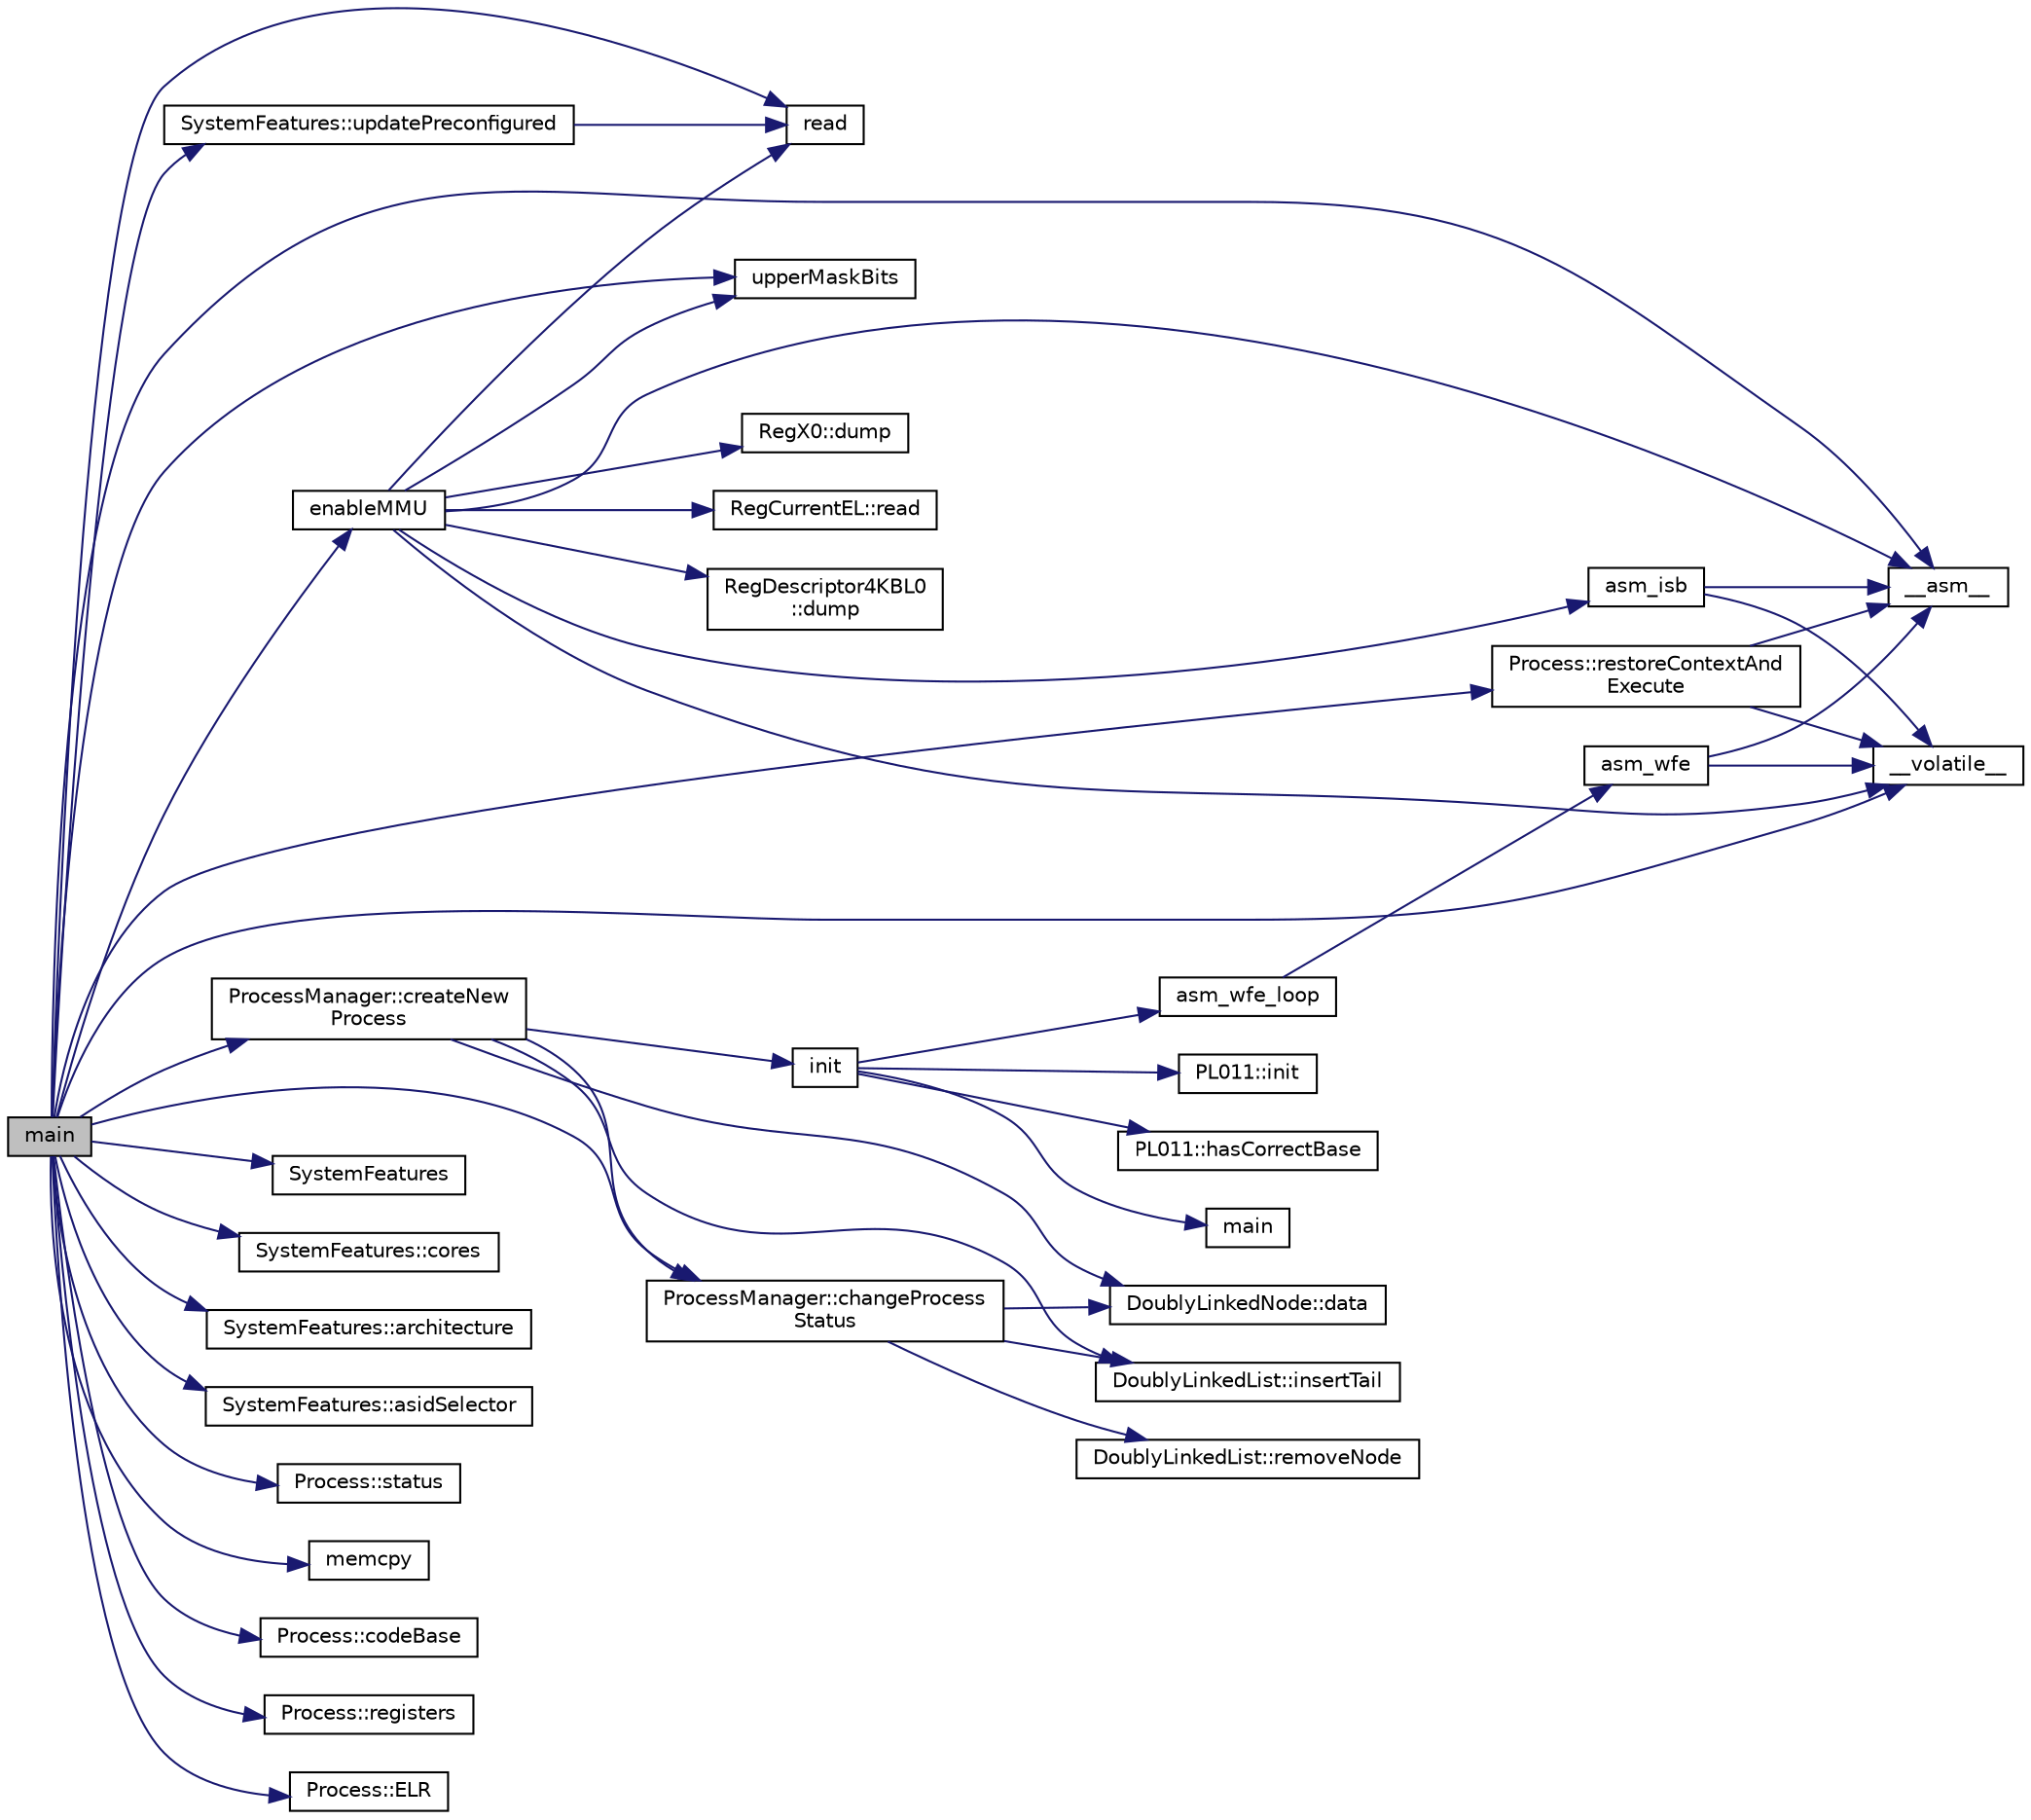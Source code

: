 digraph "main"
{
  edge [fontname="Helvetica",fontsize="10",labelfontname="Helvetica",labelfontsize="10"];
  node [fontname="Helvetica",fontsize="10",shape=record];
  rankdir="LR";
  Node11 [label="main",height=0.2,width=0.4,color="black", fillcolor="grey75", style="filled", fontcolor="black"];
  Node11 -> Node12 [color="midnightblue",fontsize="10",style="solid",fontname="Helvetica"];
  Node12 [label="enableMMU",height=0.2,width=0.4,color="black", fillcolor="white", style="filled",URL="$d9/d35/main__run__process_8cpp.html#ac3fa83f06bb4c57fb33bf3e365b3a20d"];
  Node12 -> Node13 [color="midnightblue",fontsize="10",style="solid",fontname="Helvetica"];
  Node13 [label="RegCurrentEL::read",height=0.2,width=0.4,color="black", fillcolor="white", style="filled",URL="$d9/d27/class_reg_current_e_l.html#a1e7d733bdf4ace8dd9c8f11945ec108a"];
  Node12 -> Node14 [color="midnightblue",fontsize="10",style="solid",fontname="Helvetica"];
  Node14 [label="read",height=0.2,width=0.4,color="black", fillcolor="white", style="filled",URL="$d1/de4/general__registers_8h.html#a91bc8a1532103722bfed05ee632e70aa"];
  Node12 -> Node15 [color="midnightblue",fontsize="10",style="solid",fontname="Helvetica"];
  Node15 [label="upperMaskBits",height=0.2,width=0.4,color="black", fillcolor="white", style="filled",URL="$d6/d93/generic__util_8h.html#ae5b0ccf9eceeac13bce69e2bf98b8480"];
  Node12 -> Node16 [color="midnightblue",fontsize="10",style="solid",fontname="Helvetica"];
  Node16 [label="asm_isb",height=0.2,width=0.4,color="black", fillcolor="white", style="filled",URL="$d8/d2f/asm__instructions_8h.html#a89846f12608170850becaa5d0cd10794"];
  Node16 -> Node17 [color="midnightblue",fontsize="10",style="solid",fontname="Helvetica"];
  Node17 [label="__asm__",height=0.2,width=0.4,color="black", fillcolor="white", style="filled",URL="$dd/d12/exceptions_8cpp.html#a40b46c5cfd33825a3980572ace99e6a1"];
  Node16 -> Node18 [color="midnightblue",fontsize="10",style="solid",fontname="Helvetica"];
  Node18 [label="__volatile__",height=0.2,width=0.4,color="black", fillcolor="white", style="filled",URL="$d8/d64/main__test__adrp__instruction_8cpp.html#a28b72fa6de7635a872fd3ae108c838c8"];
  Node12 -> Node19 [color="midnightblue",fontsize="10",style="solid",fontname="Helvetica"];
  Node19 [label="RegDescriptor4KBL0\l::dump",height=0.2,width=0.4,color="black", fillcolor="white", style="filled",URL="$d7/d41/class_reg_descriptor4_k_b_l0.html#a47a2e1ac635d41103c230def5fdb0912"];
  Node12 -> Node20 [color="midnightblue",fontsize="10",style="solid",fontname="Helvetica"];
  Node20 [label="RegX0::dump",height=0.2,width=0.4,color="black", fillcolor="white", style="filled",URL="$d9/df4/class_reg_x0.html#ab6be2e72fc21d7c8d23255d01f61b553"];
  Node12 -> Node17 [color="midnightblue",fontsize="10",style="solid",fontname="Helvetica"];
  Node12 -> Node18 [color="midnightblue",fontsize="10",style="solid",fontname="Helvetica"];
  Node11 -> Node14 [color="midnightblue",fontsize="10",style="solid",fontname="Helvetica"];
  Node11 -> Node15 [color="midnightblue",fontsize="10",style="solid",fontname="Helvetica"];
  Node11 -> Node17 [color="midnightblue",fontsize="10",style="solid",fontname="Helvetica"];
  Node11 -> Node18 [color="midnightblue",fontsize="10",style="solid",fontname="Helvetica"];
  Node11 -> Node21 [color="midnightblue",fontsize="10",style="solid",fontname="Helvetica"];
  Node21 [label="SystemFeatures",height=0.2,width=0.4,color="black", fillcolor="white", style="filled",URL="$dc/d74/_system_features_8h.html#adfa8d2fb2155e12483055fe7cb5240e3"];
  Node11 -> Node22 [color="midnightblue",fontsize="10",style="solid",fontname="Helvetica"];
  Node22 [label="SystemFeatures::updatePreconfigured",height=0.2,width=0.4,color="black", fillcolor="white", style="filled",URL="$d4/df2/class_system_features.html#a3a3b82c879a037f6664bda5f36ea9c12"];
  Node22 -> Node14 [color="midnightblue",fontsize="10",style="solid",fontname="Helvetica"];
  Node11 -> Node23 [color="midnightblue",fontsize="10",style="solid",fontname="Helvetica"];
  Node23 [label="SystemFeatures::cores",height=0.2,width=0.4,color="black", fillcolor="white", style="filled",URL="$d4/df2/class_system_features.html#a41046c342094e214ccc84fe9ef0f5566"];
  Node11 -> Node24 [color="midnightblue",fontsize="10",style="solid",fontname="Helvetica"];
  Node24 [label="SystemFeatures::architecture",height=0.2,width=0.4,color="black", fillcolor="white", style="filled",URL="$d4/df2/class_system_features.html#a527dd53206f5b67907472edb6ef07299"];
  Node11 -> Node25 [color="midnightblue",fontsize="10",style="solid",fontname="Helvetica"];
  Node25 [label="SystemFeatures::asidSelector",height=0.2,width=0.4,color="black", fillcolor="white", style="filled",URL="$d4/df2/class_system_features.html#ac45966d688b9ea81af9b50ec2b45a198"];
  Node11 -> Node26 [color="midnightblue",fontsize="10",style="solid",fontname="Helvetica"];
  Node26 [label="ProcessManager::createNew\lProcess",height=0.2,width=0.4,color="black", fillcolor="white", style="filled",URL="$d2/dce/class_process_manager.html#aebaf5b36a78fe9c75c1a1fb81d6851ac"];
  Node26 -> Node27 [color="midnightblue",fontsize="10",style="solid",fontname="Helvetica"];
  Node27 [label="DoublyLinkedList::insertTail",height=0.2,width=0.4,color="black", fillcolor="white", style="filled",URL="$da/dfa/class_doubly_linked_list.html#a08820eece8a930239f434a7dea802599"];
  Node26 -> Node28 [color="midnightblue",fontsize="10",style="solid",fontname="Helvetica"];
  Node28 [label="DoublyLinkedNode::data",height=0.2,width=0.4,color="black", fillcolor="white", style="filled",URL="$d9/da3/class_doubly_linked_node.html#a72a70560baba711c82bb012317557cb8"];
  Node26 -> Node29 [color="midnightblue",fontsize="10",style="solid",fontname="Helvetica"];
  Node29 [label="init",height=0.2,width=0.4,color="black", fillcolor="white", style="filled",URL="$d9/dfe/qemu__virt_2crt0_8cpp.html#a02fd73d861ef2e4aabb38c0c9ff82947"];
  Node29 -> Node30 [color="midnightblue",fontsize="10",style="solid",fontname="Helvetica"];
  Node30 [label="PL011::init",height=0.2,width=0.4,color="black", fillcolor="white", style="filled",URL="$d7/dff/class_p_l011.html#a16500bc129c69c050cb784b17d70103f"];
  Node29 -> Node31 [color="midnightblue",fontsize="10",style="solid",fontname="Helvetica"];
  Node31 [label="PL011::hasCorrectBase",height=0.2,width=0.4,color="black", fillcolor="white", style="filled",URL="$d7/dff/class_p_l011.html#a6ce7d9c25ca788e6999a099f93ce85f3"];
  Node29 -> Node32 [color="midnightblue",fontsize="10",style="solid",fontname="Helvetica"];
  Node32 [label="main",height=0.2,width=0.4,color="black", fillcolor="white", style="filled",URL="$d9/dfe/qemu__virt_2crt0_8cpp.html#ae66f6b31b5ad750f1fe042a706a4e3d4"];
  Node29 -> Node33 [color="midnightblue",fontsize="10",style="solid",fontname="Helvetica"];
  Node33 [label="asm_wfe_loop",height=0.2,width=0.4,color="black", fillcolor="white", style="filled",URL="$d8/d2f/asm__instructions_8h.html#a2625e63e4302b5a5b7b1b47175ec067d"];
  Node33 -> Node34 [color="midnightblue",fontsize="10",style="solid",fontname="Helvetica"];
  Node34 [label="asm_wfe",height=0.2,width=0.4,color="black", fillcolor="white", style="filled",URL="$d8/d2f/asm__instructions_8h.html#a410a755cf61e376491d77042b266409f"];
  Node34 -> Node17 [color="midnightblue",fontsize="10",style="solid",fontname="Helvetica"];
  Node34 -> Node18 [color="midnightblue",fontsize="10",style="solid",fontname="Helvetica"];
  Node26 -> Node35 [color="midnightblue",fontsize="10",style="solid",fontname="Helvetica"];
  Node35 [label="ProcessManager::changeProcess\lStatus",height=0.2,width=0.4,color="black", fillcolor="white", style="filled",URL="$d2/dce/class_process_manager.html#a0bcc42f5333bb6a0613e38721227bbd2"];
  Node35 -> Node36 [color="midnightblue",fontsize="10",style="solid",fontname="Helvetica"];
  Node36 [label="DoublyLinkedList::removeNode",height=0.2,width=0.4,color="black", fillcolor="white", style="filled",URL="$da/dfa/class_doubly_linked_list.html#a20950e5bd978791d68b723f3ea8be4bb"];
  Node35 -> Node27 [color="midnightblue",fontsize="10",style="solid",fontname="Helvetica"];
  Node35 -> Node28 [color="midnightblue",fontsize="10",style="solid",fontname="Helvetica"];
  Node11 -> Node37 [color="midnightblue",fontsize="10",style="solid",fontname="Helvetica"];
  Node37 [label="Process::status",height=0.2,width=0.4,color="black", fillcolor="white", style="filled",URL="$d1/d41/class_process.html#af9af76b443ac17284480006cdd312cd6"];
  Node11 -> Node38 [color="midnightblue",fontsize="10",style="solid",fontname="Helvetica"];
  Node38 [label="memcpy",height=0.2,width=0.4,color="black", fillcolor="white", style="filled",URL="$d1/d56/memcpy_8cpp.html#ab68eb7b07f8ada1c6c8bde74731d3de7"];
  Node11 -> Node39 [color="midnightblue",fontsize="10",style="solid",fontname="Helvetica"];
  Node39 [label="Process::codeBase",height=0.2,width=0.4,color="black", fillcolor="white", style="filled",URL="$d1/d41/class_process.html#a943d8a8fa8d5e45c0fe9df657b6866f3"];
  Node11 -> Node40 [color="midnightblue",fontsize="10",style="solid",fontname="Helvetica"];
  Node40 [label="Process::registers",height=0.2,width=0.4,color="black", fillcolor="white", style="filled",URL="$d1/d41/class_process.html#af06805a17fec5ccf101ae437a1954594"];
  Node11 -> Node41 [color="midnightblue",fontsize="10",style="solid",fontname="Helvetica"];
  Node41 [label="Process::ELR",height=0.2,width=0.4,color="black", fillcolor="white", style="filled",URL="$d1/d41/class_process.html#a11fcd48e9c01bd9df86b2d176d9eb9bd"];
  Node11 -> Node35 [color="midnightblue",fontsize="10",style="solid",fontname="Helvetica"];
  Node11 -> Node42 [color="midnightblue",fontsize="10",style="solid",fontname="Helvetica"];
  Node42 [label="Process::restoreContextAnd\lExecute",height=0.2,width=0.4,color="black", fillcolor="white", style="filled",URL="$d1/d41/class_process.html#aeeea85d1650ec8e167f09238d1641b9d"];
  Node42 -> Node17 [color="midnightblue",fontsize="10",style="solid",fontname="Helvetica"];
  Node42 -> Node18 [color="midnightblue",fontsize="10",style="solid",fontname="Helvetica"];
}
